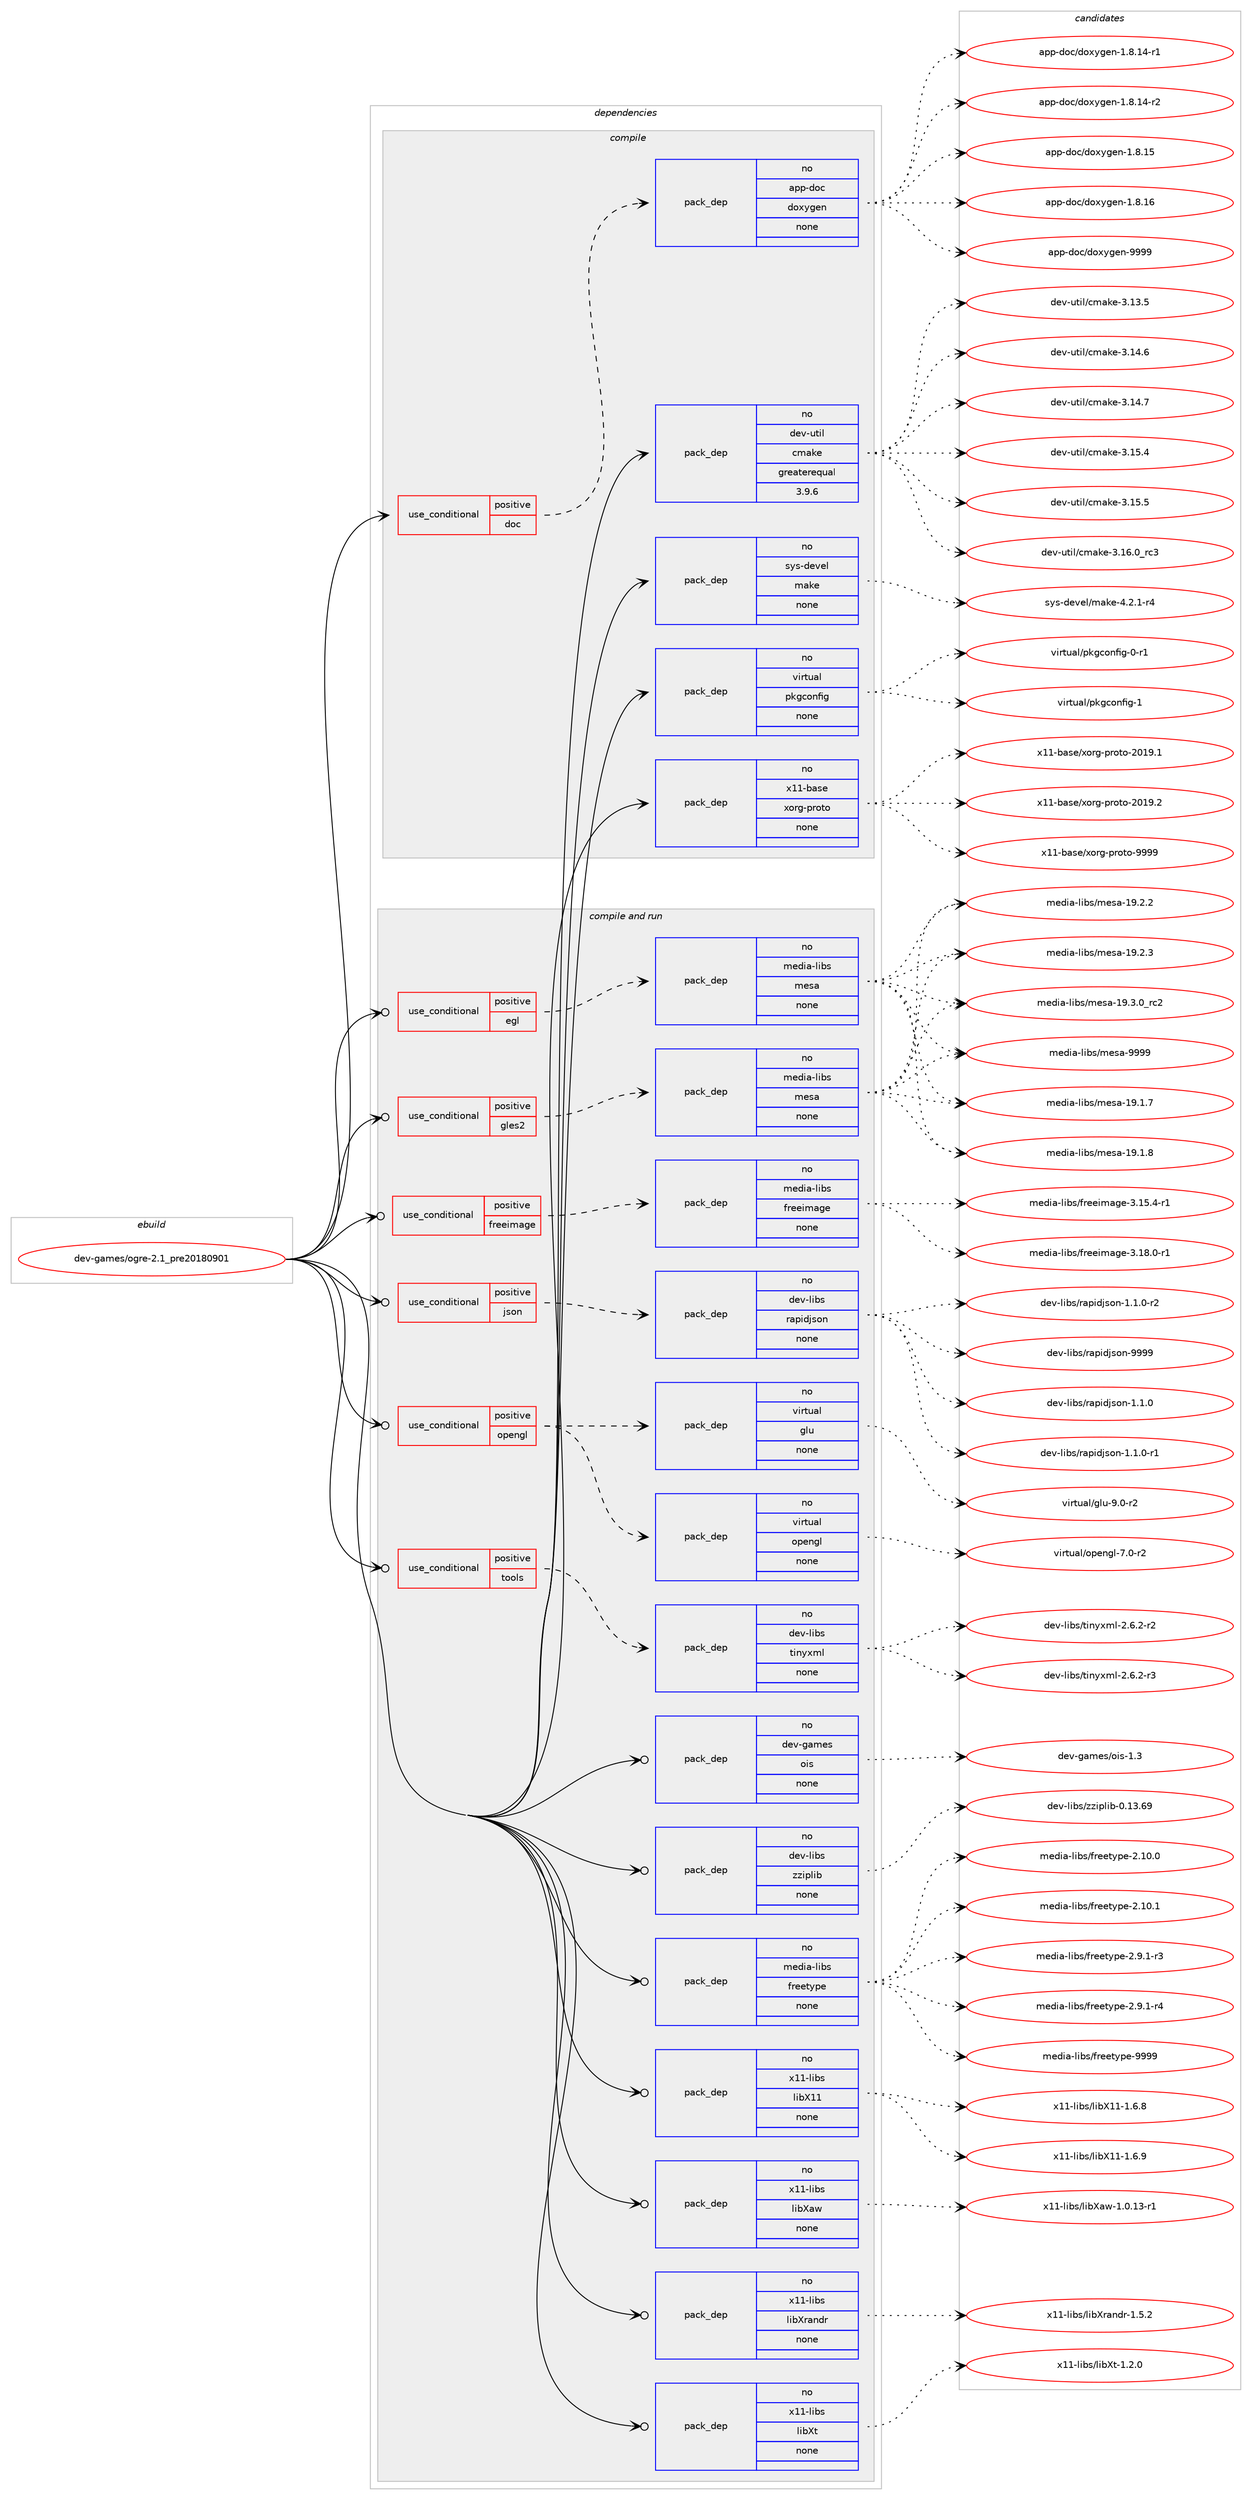digraph prolog {

# *************
# Graph options
# *************

newrank=true;
concentrate=true;
compound=true;
graph [rankdir=LR,fontname=Helvetica,fontsize=10,ranksep=1.5];#, ranksep=2.5, nodesep=0.2];
edge  [arrowhead=vee];
node  [fontname=Helvetica,fontsize=10];

# **********
# The ebuild
# **********

subgraph cluster_leftcol {
color=gray;
rank=same;
label=<<i>ebuild</i>>;
id [label="dev-games/ogre-2.1_pre20180901", color=red, width=4, href="../dev-games/ogre-2.1_pre20180901.svg"];
}

# ****************
# The dependencies
# ****************

subgraph cluster_midcol {
color=gray;
label=<<i>dependencies</i>>;
subgraph cluster_compile {
fillcolor="#eeeeee";
style=filled;
label=<<i>compile</i>>;
subgraph cond124531 {
dependency525184 [label=<<TABLE BORDER="0" CELLBORDER="1" CELLSPACING="0" CELLPADDING="4"><TR><TD ROWSPAN="3" CELLPADDING="10">use_conditional</TD></TR><TR><TD>positive</TD></TR><TR><TD>doc</TD></TR></TABLE>>, shape=none, color=red];
subgraph pack390865 {
dependency525185 [label=<<TABLE BORDER="0" CELLBORDER="1" CELLSPACING="0" CELLPADDING="4" WIDTH="220"><TR><TD ROWSPAN="6" CELLPADDING="30">pack_dep</TD></TR><TR><TD WIDTH="110">no</TD></TR><TR><TD>app-doc</TD></TR><TR><TD>doxygen</TD></TR><TR><TD>none</TD></TR><TR><TD></TD></TR></TABLE>>, shape=none, color=blue];
}
dependency525184:e -> dependency525185:w [weight=20,style="dashed",arrowhead="vee"];
}
id:e -> dependency525184:w [weight=20,style="solid",arrowhead="vee"];
subgraph pack390866 {
dependency525186 [label=<<TABLE BORDER="0" CELLBORDER="1" CELLSPACING="0" CELLPADDING="4" WIDTH="220"><TR><TD ROWSPAN="6" CELLPADDING="30">pack_dep</TD></TR><TR><TD WIDTH="110">no</TD></TR><TR><TD>dev-util</TD></TR><TR><TD>cmake</TD></TR><TR><TD>greaterequal</TD></TR><TR><TD>3.9.6</TD></TR></TABLE>>, shape=none, color=blue];
}
id:e -> dependency525186:w [weight=20,style="solid",arrowhead="vee"];
subgraph pack390867 {
dependency525187 [label=<<TABLE BORDER="0" CELLBORDER="1" CELLSPACING="0" CELLPADDING="4" WIDTH="220"><TR><TD ROWSPAN="6" CELLPADDING="30">pack_dep</TD></TR><TR><TD WIDTH="110">no</TD></TR><TR><TD>sys-devel</TD></TR><TR><TD>make</TD></TR><TR><TD>none</TD></TR><TR><TD></TD></TR></TABLE>>, shape=none, color=blue];
}
id:e -> dependency525187:w [weight=20,style="solid",arrowhead="vee"];
subgraph pack390868 {
dependency525188 [label=<<TABLE BORDER="0" CELLBORDER="1" CELLSPACING="0" CELLPADDING="4" WIDTH="220"><TR><TD ROWSPAN="6" CELLPADDING="30">pack_dep</TD></TR><TR><TD WIDTH="110">no</TD></TR><TR><TD>virtual</TD></TR><TR><TD>pkgconfig</TD></TR><TR><TD>none</TD></TR><TR><TD></TD></TR></TABLE>>, shape=none, color=blue];
}
id:e -> dependency525188:w [weight=20,style="solid",arrowhead="vee"];
subgraph pack390869 {
dependency525189 [label=<<TABLE BORDER="0" CELLBORDER="1" CELLSPACING="0" CELLPADDING="4" WIDTH="220"><TR><TD ROWSPAN="6" CELLPADDING="30">pack_dep</TD></TR><TR><TD WIDTH="110">no</TD></TR><TR><TD>x11-base</TD></TR><TR><TD>xorg-proto</TD></TR><TR><TD>none</TD></TR><TR><TD></TD></TR></TABLE>>, shape=none, color=blue];
}
id:e -> dependency525189:w [weight=20,style="solid",arrowhead="vee"];
}
subgraph cluster_compileandrun {
fillcolor="#eeeeee";
style=filled;
label=<<i>compile and run</i>>;
subgraph cond124532 {
dependency525190 [label=<<TABLE BORDER="0" CELLBORDER="1" CELLSPACING="0" CELLPADDING="4"><TR><TD ROWSPAN="3" CELLPADDING="10">use_conditional</TD></TR><TR><TD>positive</TD></TR><TR><TD>egl</TD></TR></TABLE>>, shape=none, color=red];
subgraph pack390870 {
dependency525191 [label=<<TABLE BORDER="0" CELLBORDER="1" CELLSPACING="0" CELLPADDING="4" WIDTH="220"><TR><TD ROWSPAN="6" CELLPADDING="30">pack_dep</TD></TR><TR><TD WIDTH="110">no</TD></TR><TR><TD>media-libs</TD></TR><TR><TD>mesa</TD></TR><TR><TD>none</TD></TR><TR><TD></TD></TR></TABLE>>, shape=none, color=blue];
}
dependency525190:e -> dependency525191:w [weight=20,style="dashed",arrowhead="vee"];
}
id:e -> dependency525190:w [weight=20,style="solid",arrowhead="odotvee"];
subgraph cond124533 {
dependency525192 [label=<<TABLE BORDER="0" CELLBORDER="1" CELLSPACING="0" CELLPADDING="4"><TR><TD ROWSPAN="3" CELLPADDING="10">use_conditional</TD></TR><TR><TD>positive</TD></TR><TR><TD>freeimage</TD></TR></TABLE>>, shape=none, color=red];
subgraph pack390871 {
dependency525193 [label=<<TABLE BORDER="0" CELLBORDER="1" CELLSPACING="0" CELLPADDING="4" WIDTH="220"><TR><TD ROWSPAN="6" CELLPADDING="30">pack_dep</TD></TR><TR><TD WIDTH="110">no</TD></TR><TR><TD>media-libs</TD></TR><TR><TD>freeimage</TD></TR><TR><TD>none</TD></TR><TR><TD></TD></TR></TABLE>>, shape=none, color=blue];
}
dependency525192:e -> dependency525193:w [weight=20,style="dashed",arrowhead="vee"];
}
id:e -> dependency525192:w [weight=20,style="solid",arrowhead="odotvee"];
subgraph cond124534 {
dependency525194 [label=<<TABLE BORDER="0" CELLBORDER="1" CELLSPACING="0" CELLPADDING="4"><TR><TD ROWSPAN="3" CELLPADDING="10">use_conditional</TD></TR><TR><TD>positive</TD></TR><TR><TD>gles2</TD></TR></TABLE>>, shape=none, color=red];
subgraph pack390872 {
dependency525195 [label=<<TABLE BORDER="0" CELLBORDER="1" CELLSPACING="0" CELLPADDING="4" WIDTH="220"><TR><TD ROWSPAN="6" CELLPADDING="30">pack_dep</TD></TR><TR><TD WIDTH="110">no</TD></TR><TR><TD>media-libs</TD></TR><TR><TD>mesa</TD></TR><TR><TD>none</TD></TR><TR><TD></TD></TR></TABLE>>, shape=none, color=blue];
}
dependency525194:e -> dependency525195:w [weight=20,style="dashed",arrowhead="vee"];
}
id:e -> dependency525194:w [weight=20,style="solid",arrowhead="odotvee"];
subgraph cond124535 {
dependency525196 [label=<<TABLE BORDER="0" CELLBORDER="1" CELLSPACING="0" CELLPADDING="4"><TR><TD ROWSPAN="3" CELLPADDING="10">use_conditional</TD></TR><TR><TD>positive</TD></TR><TR><TD>json</TD></TR></TABLE>>, shape=none, color=red];
subgraph pack390873 {
dependency525197 [label=<<TABLE BORDER="0" CELLBORDER="1" CELLSPACING="0" CELLPADDING="4" WIDTH="220"><TR><TD ROWSPAN="6" CELLPADDING="30">pack_dep</TD></TR><TR><TD WIDTH="110">no</TD></TR><TR><TD>dev-libs</TD></TR><TR><TD>rapidjson</TD></TR><TR><TD>none</TD></TR><TR><TD></TD></TR></TABLE>>, shape=none, color=blue];
}
dependency525196:e -> dependency525197:w [weight=20,style="dashed",arrowhead="vee"];
}
id:e -> dependency525196:w [weight=20,style="solid",arrowhead="odotvee"];
subgraph cond124536 {
dependency525198 [label=<<TABLE BORDER="0" CELLBORDER="1" CELLSPACING="0" CELLPADDING="4"><TR><TD ROWSPAN="3" CELLPADDING="10">use_conditional</TD></TR><TR><TD>positive</TD></TR><TR><TD>opengl</TD></TR></TABLE>>, shape=none, color=red];
subgraph pack390874 {
dependency525199 [label=<<TABLE BORDER="0" CELLBORDER="1" CELLSPACING="0" CELLPADDING="4" WIDTH="220"><TR><TD ROWSPAN="6" CELLPADDING="30">pack_dep</TD></TR><TR><TD WIDTH="110">no</TD></TR><TR><TD>virtual</TD></TR><TR><TD>glu</TD></TR><TR><TD>none</TD></TR><TR><TD></TD></TR></TABLE>>, shape=none, color=blue];
}
dependency525198:e -> dependency525199:w [weight=20,style="dashed",arrowhead="vee"];
subgraph pack390875 {
dependency525200 [label=<<TABLE BORDER="0" CELLBORDER="1" CELLSPACING="0" CELLPADDING="4" WIDTH="220"><TR><TD ROWSPAN="6" CELLPADDING="30">pack_dep</TD></TR><TR><TD WIDTH="110">no</TD></TR><TR><TD>virtual</TD></TR><TR><TD>opengl</TD></TR><TR><TD>none</TD></TR><TR><TD></TD></TR></TABLE>>, shape=none, color=blue];
}
dependency525198:e -> dependency525200:w [weight=20,style="dashed",arrowhead="vee"];
}
id:e -> dependency525198:w [weight=20,style="solid",arrowhead="odotvee"];
subgraph cond124537 {
dependency525201 [label=<<TABLE BORDER="0" CELLBORDER="1" CELLSPACING="0" CELLPADDING="4"><TR><TD ROWSPAN="3" CELLPADDING="10">use_conditional</TD></TR><TR><TD>positive</TD></TR><TR><TD>tools</TD></TR></TABLE>>, shape=none, color=red];
subgraph pack390876 {
dependency525202 [label=<<TABLE BORDER="0" CELLBORDER="1" CELLSPACING="0" CELLPADDING="4" WIDTH="220"><TR><TD ROWSPAN="6" CELLPADDING="30">pack_dep</TD></TR><TR><TD WIDTH="110">no</TD></TR><TR><TD>dev-libs</TD></TR><TR><TD>tinyxml</TD></TR><TR><TD>none</TD></TR><TR><TD></TD></TR></TABLE>>, shape=none, color=blue];
}
dependency525201:e -> dependency525202:w [weight=20,style="dashed",arrowhead="vee"];
}
id:e -> dependency525201:w [weight=20,style="solid",arrowhead="odotvee"];
subgraph pack390877 {
dependency525203 [label=<<TABLE BORDER="0" CELLBORDER="1" CELLSPACING="0" CELLPADDING="4" WIDTH="220"><TR><TD ROWSPAN="6" CELLPADDING="30">pack_dep</TD></TR><TR><TD WIDTH="110">no</TD></TR><TR><TD>dev-games</TD></TR><TR><TD>ois</TD></TR><TR><TD>none</TD></TR><TR><TD></TD></TR></TABLE>>, shape=none, color=blue];
}
id:e -> dependency525203:w [weight=20,style="solid",arrowhead="odotvee"];
subgraph pack390878 {
dependency525204 [label=<<TABLE BORDER="0" CELLBORDER="1" CELLSPACING="0" CELLPADDING="4" WIDTH="220"><TR><TD ROWSPAN="6" CELLPADDING="30">pack_dep</TD></TR><TR><TD WIDTH="110">no</TD></TR><TR><TD>dev-libs</TD></TR><TR><TD>zziplib</TD></TR><TR><TD>none</TD></TR><TR><TD></TD></TR></TABLE>>, shape=none, color=blue];
}
id:e -> dependency525204:w [weight=20,style="solid",arrowhead="odotvee"];
subgraph pack390879 {
dependency525205 [label=<<TABLE BORDER="0" CELLBORDER="1" CELLSPACING="0" CELLPADDING="4" WIDTH="220"><TR><TD ROWSPAN="6" CELLPADDING="30">pack_dep</TD></TR><TR><TD WIDTH="110">no</TD></TR><TR><TD>media-libs</TD></TR><TR><TD>freetype</TD></TR><TR><TD>none</TD></TR><TR><TD></TD></TR></TABLE>>, shape=none, color=blue];
}
id:e -> dependency525205:w [weight=20,style="solid",arrowhead="odotvee"];
subgraph pack390880 {
dependency525206 [label=<<TABLE BORDER="0" CELLBORDER="1" CELLSPACING="0" CELLPADDING="4" WIDTH="220"><TR><TD ROWSPAN="6" CELLPADDING="30">pack_dep</TD></TR><TR><TD WIDTH="110">no</TD></TR><TR><TD>x11-libs</TD></TR><TR><TD>libX11</TD></TR><TR><TD>none</TD></TR><TR><TD></TD></TR></TABLE>>, shape=none, color=blue];
}
id:e -> dependency525206:w [weight=20,style="solid",arrowhead="odotvee"];
subgraph pack390881 {
dependency525207 [label=<<TABLE BORDER="0" CELLBORDER="1" CELLSPACING="0" CELLPADDING="4" WIDTH="220"><TR><TD ROWSPAN="6" CELLPADDING="30">pack_dep</TD></TR><TR><TD WIDTH="110">no</TD></TR><TR><TD>x11-libs</TD></TR><TR><TD>libXaw</TD></TR><TR><TD>none</TD></TR><TR><TD></TD></TR></TABLE>>, shape=none, color=blue];
}
id:e -> dependency525207:w [weight=20,style="solid",arrowhead="odotvee"];
subgraph pack390882 {
dependency525208 [label=<<TABLE BORDER="0" CELLBORDER="1" CELLSPACING="0" CELLPADDING="4" WIDTH="220"><TR><TD ROWSPAN="6" CELLPADDING="30">pack_dep</TD></TR><TR><TD WIDTH="110">no</TD></TR><TR><TD>x11-libs</TD></TR><TR><TD>libXrandr</TD></TR><TR><TD>none</TD></TR><TR><TD></TD></TR></TABLE>>, shape=none, color=blue];
}
id:e -> dependency525208:w [weight=20,style="solid",arrowhead="odotvee"];
subgraph pack390883 {
dependency525209 [label=<<TABLE BORDER="0" CELLBORDER="1" CELLSPACING="0" CELLPADDING="4" WIDTH="220"><TR><TD ROWSPAN="6" CELLPADDING="30">pack_dep</TD></TR><TR><TD WIDTH="110">no</TD></TR><TR><TD>x11-libs</TD></TR><TR><TD>libXt</TD></TR><TR><TD>none</TD></TR><TR><TD></TD></TR></TABLE>>, shape=none, color=blue];
}
id:e -> dependency525209:w [weight=20,style="solid",arrowhead="odotvee"];
}
subgraph cluster_run {
fillcolor="#eeeeee";
style=filled;
label=<<i>run</i>>;
}
}

# **************
# The candidates
# **************

subgraph cluster_choices {
rank=same;
color=gray;
label=<<i>candidates</i>>;

subgraph choice390865 {
color=black;
nodesep=1;
choice97112112451001119947100111120121103101110454946564649524511449 [label="app-doc/doxygen-1.8.14-r1", color=red, width=4,href="../app-doc/doxygen-1.8.14-r1.svg"];
choice97112112451001119947100111120121103101110454946564649524511450 [label="app-doc/doxygen-1.8.14-r2", color=red, width=4,href="../app-doc/doxygen-1.8.14-r2.svg"];
choice9711211245100111994710011112012110310111045494656464953 [label="app-doc/doxygen-1.8.15", color=red, width=4,href="../app-doc/doxygen-1.8.15.svg"];
choice9711211245100111994710011112012110310111045494656464954 [label="app-doc/doxygen-1.8.16", color=red, width=4,href="../app-doc/doxygen-1.8.16.svg"];
choice971121124510011199471001111201211031011104557575757 [label="app-doc/doxygen-9999", color=red, width=4,href="../app-doc/doxygen-9999.svg"];
dependency525185:e -> choice97112112451001119947100111120121103101110454946564649524511449:w [style=dotted,weight="100"];
dependency525185:e -> choice97112112451001119947100111120121103101110454946564649524511450:w [style=dotted,weight="100"];
dependency525185:e -> choice9711211245100111994710011112012110310111045494656464953:w [style=dotted,weight="100"];
dependency525185:e -> choice9711211245100111994710011112012110310111045494656464954:w [style=dotted,weight="100"];
dependency525185:e -> choice971121124510011199471001111201211031011104557575757:w [style=dotted,weight="100"];
}
subgraph choice390866 {
color=black;
nodesep=1;
choice1001011184511711610510847991099710710145514649514653 [label="dev-util/cmake-3.13.5", color=red, width=4,href="../dev-util/cmake-3.13.5.svg"];
choice1001011184511711610510847991099710710145514649524654 [label="dev-util/cmake-3.14.6", color=red, width=4,href="../dev-util/cmake-3.14.6.svg"];
choice1001011184511711610510847991099710710145514649524655 [label="dev-util/cmake-3.14.7", color=red, width=4,href="../dev-util/cmake-3.14.7.svg"];
choice1001011184511711610510847991099710710145514649534652 [label="dev-util/cmake-3.15.4", color=red, width=4,href="../dev-util/cmake-3.15.4.svg"];
choice1001011184511711610510847991099710710145514649534653 [label="dev-util/cmake-3.15.5", color=red, width=4,href="../dev-util/cmake-3.15.5.svg"];
choice1001011184511711610510847991099710710145514649544648951149951 [label="dev-util/cmake-3.16.0_rc3", color=red, width=4,href="../dev-util/cmake-3.16.0_rc3.svg"];
dependency525186:e -> choice1001011184511711610510847991099710710145514649514653:w [style=dotted,weight="100"];
dependency525186:e -> choice1001011184511711610510847991099710710145514649524654:w [style=dotted,weight="100"];
dependency525186:e -> choice1001011184511711610510847991099710710145514649524655:w [style=dotted,weight="100"];
dependency525186:e -> choice1001011184511711610510847991099710710145514649534652:w [style=dotted,weight="100"];
dependency525186:e -> choice1001011184511711610510847991099710710145514649534653:w [style=dotted,weight="100"];
dependency525186:e -> choice1001011184511711610510847991099710710145514649544648951149951:w [style=dotted,weight="100"];
}
subgraph choice390867 {
color=black;
nodesep=1;
choice1151211154510010111810110847109971071014552465046494511452 [label="sys-devel/make-4.2.1-r4", color=red, width=4,href="../sys-devel/make-4.2.1-r4.svg"];
dependency525187:e -> choice1151211154510010111810110847109971071014552465046494511452:w [style=dotted,weight="100"];
}
subgraph choice390868 {
color=black;
nodesep=1;
choice11810511411611797108471121071039911111010210510345484511449 [label="virtual/pkgconfig-0-r1", color=red, width=4,href="../virtual/pkgconfig-0-r1.svg"];
choice1181051141161179710847112107103991111101021051034549 [label="virtual/pkgconfig-1", color=red, width=4,href="../virtual/pkgconfig-1.svg"];
dependency525188:e -> choice11810511411611797108471121071039911111010210510345484511449:w [style=dotted,weight="100"];
dependency525188:e -> choice1181051141161179710847112107103991111101021051034549:w [style=dotted,weight="100"];
}
subgraph choice390869 {
color=black;
nodesep=1;
choice1204949459897115101471201111141034511211411111611145504849574649 [label="x11-base/xorg-proto-2019.1", color=red, width=4,href="../x11-base/xorg-proto-2019.1.svg"];
choice1204949459897115101471201111141034511211411111611145504849574650 [label="x11-base/xorg-proto-2019.2", color=red, width=4,href="../x11-base/xorg-proto-2019.2.svg"];
choice120494945989711510147120111114103451121141111161114557575757 [label="x11-base/xorg-proto-9999", color=red, width=4,href="../x11-base/xorg-proto-9999.svg"];
dependency525189:e -> choice1204949459897115101471201111141034511211411111611145504849574649:w [style=dotted,weight="100"];
dependency525189:e -> choice1204949459897115101471201111141034511211411111611145504849574650:w [style=dotted,weight="100"];
dependency525189:e -> choice120494945989711510147120111114103451121141111161114557575757:w [style=dotted,weight="100"];
}
subgraph choice390870 {
color=black;
nodesep=1;
choice109101100105974510810598115471091011159745495746494655 [label="media-libs/mesa-19.1.7", color=red, width=4,href="../media-libs/mesa-19.1.7.svg"];
choice109101100105974510810598115471091011159745495746494656 [label="media-libs/mesa-19.1.8", color=red, width=4,href="../media-libs/mesa-19.1.8.svg"];
choice109101100105974510810598115471091011159745495746504650 [label="media-libs/mesa-19.2.2", color=red, width=4,href="../media-libs/mesa-19.2.2.svg"];
choice109101100105974510810598115471091011159745495746504651 [label="media-libs/mesa-19.2.3", color=red, width=4,href="../media-libs/mesa-19.2.3.svg"];
choice109101100105974510810598115471091011159745495746514648951149950 [label="media-libs/mesa-19.3.0_rc2", color=red, width=4,href="../media-libs/mesa-19.3.0_rc2.svg"];
choice10910110010597451081059811547109101115974557575757 [label="media-libs/mesa-9999", color=red, width=4,href="../media-libs/mesa-9999.svg"];
dependency525191:e -> choice109101100105974510810598115471091011159745495746494655:w [style=dotted,weight="100"];
dependency525191:e -> choice109101100105974510810598115471091011159745495746494656:w [style=dotted,weight="100"];
dependency525191:e -> choice109101100105974510810598115471091011159745495746504650:w [style=dotted,weight="100"];
dependency525191:e -> choice109101100105974510810598115471091011159745495746504651:w [style=dotted,weight="100"];
dependency525191:e -> choice109101100105974510810598115471091011159745495746514648951149950:w [style=dotted,weight="100"];
dependency525191:e -> choice10910110010597451081059811547109101115974557575757:w [style=dotted,weight="100"];
}
subgraph choice390871 {
color=black;
nodesep=1;
choice1091011001059745108105981154710211410110110510997103101455146495346524511449 [label="media-libs/freeimage-3.15.4-r1", color=red, width=4,href="../media-libs/freeimage-3.15.4-r1.svg"];
choice1091011001059745108105981154710211410110110510997103101455146495646484511449 [label="media-libs/freeimage-3.18.0-r1", color=red, width=4,href="../media-libs/freeimage-3.18.0-r1.svg"];
dependency525193:e -> choice1091011001059745108105981154710211410110110510997103101455146495346524511449:w [style=dotted,weight="100"];
dependency525193:e -> choice1091011001059745108105981154710211410110110510997103101455146495646484511449:w [style=dotted,weight="100"];
}
subgraph choice390872 {
color=black;
nodesep=1;
choice109101100105974510810598115471091011159745495746494655 [label="media-libs/mesa-19.1.7", color=red, width=4,href="../media-libs/mesa-19.1.7.svg"];
choice109101100105974510810598115471091011159745495746494656 [label="media-libs/mesa-19.1.8", color=red, width=4,href="../media-libs/mesa-19.1.8.svg"];
choice109101100105974510810598115471091011159745495746504650 [label="media-libs/mesa-19.2.2", color=red, width=4,href="../media-libs/mesa-19.2.2.svg"];
choice109101100105974510810598115471091011159745495746504651 [label="media-libs/mesa-19.2.3", color=red, width=4,href="../media-libs/mesa-19.2.3.svg"];
choice109101100105974510810598115471091011159745495746514648951149950 [label="media-libs/mesa-19.3.0_rc2", color=red, width=4,href="../media-libs/mesa-19.3.0_rc2.svg"];
choice10910110010597451081059811547109101115974557575757 [label="media-libs/mesa-9999", color=red, width=4,href="../media-libs/mesa-9999.svg"];
dependency525195:e -> choice109101100105974510810598115471091011159745495746494655:w [style=dotted,weight="100"];
dependency525195:e -> choice109101100105974510810598115471091011159745495746494656:w [style=dotted,weight="100"];
dependency525195:e -> choice109101100105974510810598115471091011159745495746504650:w [style=dotted,weight="100"];
dependency525195:e -> choice109101100105974510810598115471091011159745495746504651:w [style=dotted,weight="100"];
dependency525195:e -> choice109101100105974510810598115471091011159745495746514648951149950:w [style=dotted,weight="100"];
dependency525195:e -> choice10910110010597451081059811547109101115974557575757:w [style=dotted,weight="100"];
}
subgraph choice390873 {
color=black;
nodesep=1;
choice10010111845108105981154711497112105100106115111110454946494648 [label="dev-libs/rapidjson-1.1.0", color=red, width=4,href="../dev-libs/rapidjson-1.1.0.svg"];
choice100101118451081059811547114971121051001061151111104549464946484511449 [label="dev-libs/rapidjson-1.1.0-r1", color=red, width=4,href="../dev-libs/rapidjson-1.1.0-r1.svg"];
choice100101118451081059811547114971121051001061151111104549464946484511450 [label="dev-libs/rapidjson-1.1.0-r2", color=red, width=4,href="../dev-libs/rapidjson-1.1.0-r2.svg"];
choice100101118451081059811547114971121051001061151111104557575757 [label="dev-libs/rapidjson-9999", color=red, width=4,href="../dev-libs/rapidjson-9999.svg"];
dependency525197:e -> choice10010111845108105981154711497112105100106115111110454946494648:w [style=dotted,weight="100"];
dependency525197:e -> choice100101118451081059811547114971121051001061151111104549464946484511449:w [style=dotted,weight="100"];
dependency525197:e -> choice100101118451081059811547114971121051001061151111104549464946484511450:w [style=dotted,weight="100"];
dependency525197:e -> choice100101118451081059811547114971121051001061151111104557575757:w [style=dotted,weight="100"];
}
subgraph choice390874 {
color=black;
nodesep=1;
choice1181051141161179710847103108117455746484511450 [label="virtual/glu-9.0-r2", color=red, width=4,href="../virtual/glu-9.0-r2.svg"];
dependency525199:e -> choice1181051141161179710847103108117455746484511450:w [style=dotted,weight="100"];
}
subgraph choice390875 {
color=black;
nodesep=1;
choice1181051141161179710847111112101110103108455546484511450 [label="virtual/opengl-7.0-r2", color=red, width=4,href="../virtual/opengl-7.0-r2.svg"];
dependency525200:e -> choice1181051141161179710847111112101110103108455546484511450:w [style=dotted,weight="100"];
}
subgraph choice390876 {
color=black;
nodesep=1;
choice1001011184510810598115471161051101211201091084550465446504511450 [label="dev-libs/tinyxml-2.6.2-r2", color=red, width=4,href="../dev-libs/tinyxml-2.6.2-r2.svg"];
choice1001011184510810598115471161051101211201091084550465446504511451 [label="dev-libs/tinyxml-2.6.2-r3", color=red, width=4,href="../dev-libs/tinyxml-2.6.2-r3.svg"];
dependency525202:e -> choice1001011184510810598115471161051101211201091084550465446504511450:w [style=dotted,weight="100"];
dependency525202:e -> choice1001011184510810598115471161051101211201091084550465446504511451:w [style=dotted,weight="100"];
}
subgraph choice390877 {
color=black;
nodesep=1;
choice10010111845103971091011154711110511545494651 [label="dev-games/ois-1.3", color=red, width=4,href="../dev-games/ois-1.3.svg"];
dependency525203:e -> choice10010111845103971091011154711110511545494651:w [style=dotted,weight="100"];
}
subgraph choice390878 {
color=black;
nodesep=1;
choice100101118451081059811547122122105112108105984548464951465457 [label="dev-libs/zziplib-0.13.69", color=red, width=4,href="../dev-libs/zziplib-0.13.69.svg"];
dependency525204:e -> choice100101118451081059811547122122105112108105984548464951465457:w [style=dotted,weight="100"];
}
subgraph choice390879 {
color=black;
nodesep=1;
choice1091011001059745108105981154710211410110111612111210145504649484648 [label="media-libs/freetype-2.10.0", color=red, width=4,href="../media-libs/freetype-2.10.0.svg"];
choice1091011001059745108105981154710211410110111612111210145504649484649 [label="media-libs/freetype-2.10.1", color=red, width=4,href="../media-libs/freetype-2.10.1.svg"];
choice109101100105974510810598115471021141011011161211121014550465746494511451 [label="media-libs/freetype-2.9.1-r3", color=red, width=4,href="../media-libs/freetype-2.9.1-r3.svg"];
choice109101100105974510810598115471021141011011161211121014550465746494511452 [label="media-libs/freetype-2.9.1-r4", color=red, width=4,href="../media-libs/freetype-2.9.1-r4.svg"];
choice109101100105974510810598115471021141011011161211121014557575757 [label="media-libs/freetype-9999", color=red, width=4,href="../media-libs/freetype-9999.svg"];
dependency525205:e -> choice1091011001059745108105981154710211410110111612111210145504649484648:w [style=dotted,weight="100"];
dependency525205:e -> choice1091011001059745108105981154710211410110111612111210145504649484649:w [style=dotted,weight="100"];
dependency525205:e -> choice109101100105974510810598115471021141011011161211121014550465746494511451:w [style=dotted,weight="100"];
dependency525205:e -> choice109101100105974510810598115471021141011011161211121014550465746494511452:w [style=dotted,weight="100"];
dependency525205:e -> choice109101100105974510810598115471021141011011161211121014557575757:w [style=dotted,weight="100"];
}
subgraph choice390880 {
color=black;
nodesep=1;
choice120494945108105981154710810598884949454946544656 [label="x11-libs/libX11-1.6.8", color=red, width=4,href="../x11-libs/libX11-1.6.8.svg"];
choice120494945108105981154710810598884949454946544657 [label="x11-libs/libX11-1.6.9", color=red, width=4,href="../x11-libs/libX11-1.6.9.svg"];
dependency525206:e -> choice120494945108105981154710810598884949454946544656:w [style=dotted,weight="100"];
dependency525206:e -> choice120494945108105981154710810598884949454946544657:w [style=dotted,weight="100"];
}
subgraph choice390881 {
color=black;
nodesep=1;
choice1204949451081059811547108105988897119454946484649514511449 [label="x11-libs/libXaw-1.0.13-r1", color=red, width=4,href="../x11-libs/libXaw-1.0.13-r1.svg"];
dependency525207:e -> choice1204949451081059811547108105988897119454946484649514511449:w [style=dotted,weight="100"];
}
subgraph choice390882 {
color=black;
nodesep=1;
choice1204949451081059811547108105988811497110100114454946534650 [label="x11-libs/libXrandr-1.5.2", color=red, width=4,href="../x11-libs/libXrandr-1.5.2.svg"];
dependency525208:e -> choice1204949451081059811547108105988811497110100114454946534650:w [style=dotted,weight="100"];
}
subgraph choice390883 {
color=black;
nodesep=1;
choice12049494510810598115471081059888116454946504648 [label="x11-libs/libXt-1.2.0", color=red, width=4,href="../x11-libs/libXt-1.2.0.svg"];
dependency525209:e -> choice12049494510810598115471081059888116454946504648:w [style=dotted,weight="100"];
}
}

}
